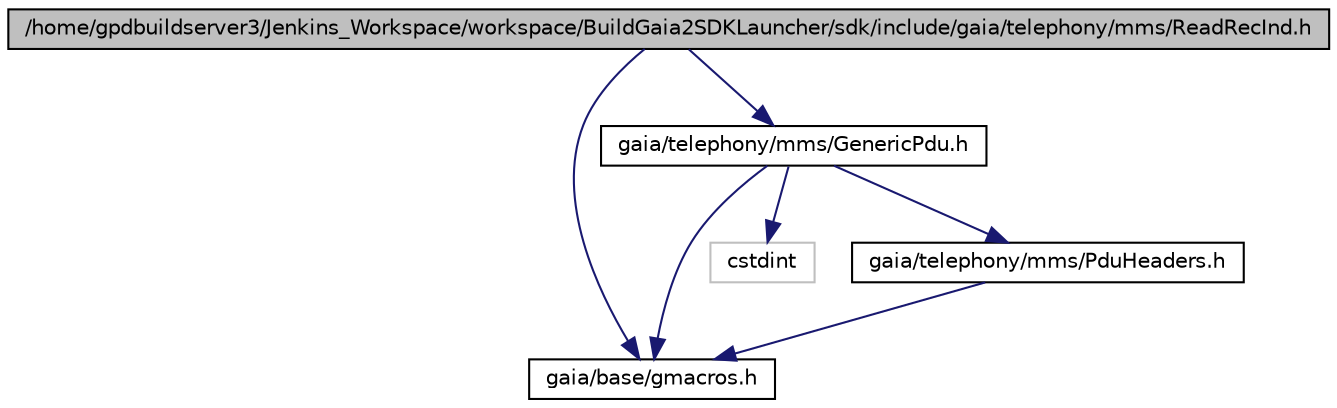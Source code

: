 digraph G
{
  edge [fontname="Helvetica",fontsize="10",labelfontname="Helvetica",labelfontsize="10"];
  node [fontname="Helvetica",fontsize="10",shape=record];
  Node1 [label="/home/gpdbuildserver3/Jenkins_Workspace/workspace/BuildGaia2SDKLauncher/sdk/include/gaia/telephony/mms/ReadRecInd.h",height=0.2,width=0.4,color="black", fillcolor="grey75", style="filled" fontcolor="black"];
  Node1 -> Node2 [color="midnightblue",fontsize="10",style="solid",fontname="Helvetica"];
  Node2 [label="gaia/base/gmacros.h",height=0.2,width=0.4,color="black", fillcolor="white", style="filled",URL="$d1/dd0/gmacros_8h.html"];
  Node1 -> Node3 [color="midnightblue",fontsize="10",style="solid",fontname="Helvetica"];
  Node3 [label="gaia/telephony/mms/GenericPdu.h",height=0.2,width=0.4,color="black", fillcolor="white", style="filled",URL="$d9/d1b/_generic_pdu_8h.html"];
  Node3 -> Node4 [color="midnightblue",fontsize="10",style="solid",fontname="Helvetica"];
  Node4 [label="cstdint",height=0.2,width=0.4,color="grey75", fillcolor="white", style="filled"];
  Node3 -> Node2 [color="midnightblue",fontsize="10",style="solid",fontname="Helvetica"];
  Node3 -> Node5 [color="midnightblue",fontsize="10",style="solid",fontname="Helvetica"];
  Node5 [label="gaia/telephony/mms/PduHeaders.h",height=0.2,width=0.4,color="black", fillcolor="white", style="filled",URL="$d5/d48/_pdu_headers_8h.html"];
  Node5 -> Node2 [color="midnightblue",fontsize="10",style="solid",fontname="Helvetica"];
}
